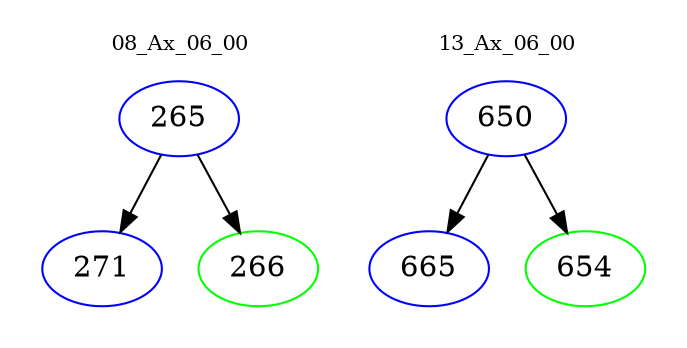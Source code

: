 digraph{
subgraph cluster_0 {
color = white
label = "08_Ax_06_00";
fontsize=10;
T0_265 [label="265", color="blue"]
T0_265 -> T0_271 [color="black"]
T0_271 [label="271", color="blue"]
T0_265 -> T0_266 [color="black"]
T0_266 [label="266", color="green"]
}
subgraph cluster_1 {
color = white
label = "13_Ax_06_00";
fontsize=10;
T1_650 [label="650", color="blue"]
T1_650 -> T1_665 [color="black"]
T1_665 [label="665", color="blue"]
T1_650 -> T1_654 [color="black"]
T1_654 [label="654", color="green"]
}
}
